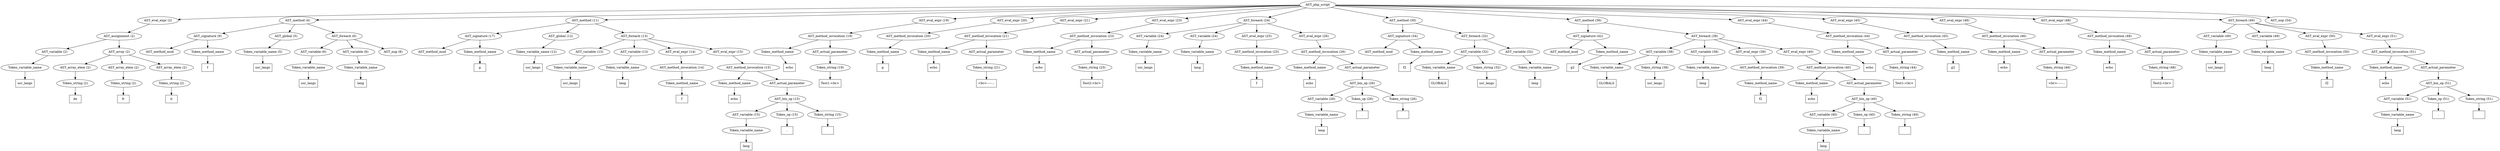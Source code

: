 /*
 * AST in dot format generated by phc -- the PHP compiler
 */

digraph AST {
node_0 [label="AST_php_script"];
node_1 [label="AST_eval_expr (2)"];
node_2 [label="AST_assignment (2)"];
node_3 [label="AST_variable (2)"];
node_4 [label="Token_variable_name"];
node_5 [label="usr_langs", shape=box]
node_4 -> node_5;
node_3 -> node_4;
node_6 [label="AST_array (2)"];
node_7 [label="AST_array_elem (2)"];
node_8 [label="Token_string (2)"];
node_9 [label="de", shape=box]
node_8 -> node_9;
node_7 -> node_8;
node_10 [label="AST_array_elem (2)"];
node_11 [label="Token_string (2)"];
node_12 [label="fr", shape=box]
node_11 -> node_12;
node_10 -> node_11;
node_13 [label="AST_array_elem (2)"];
node_14 [label="Token_string (2)"];
node_15 [label="it", shape=box]
node_14 -> node_15;
node_13 -> node_14;
node_6 -> node_13;
node_6 -> node_10;
node_6 -> node_7;
node_2 -> node_6;
node_2 -> node_3;
node_1 -> node_2;
node_16 [label="AST_method (4)"];
node_17 [label="AST_signature (9)"];
node_18 [label="AST_method_mod"];
node_19 [label="Token_method_name"];
node_20 [label="f", shape=box]
node_19 -> node_20;
node_17 -> node_19;
node_17 -> node_18;
node_21 [label="AST_global (5)"];
node_22 [label="Token_variable_name (5)"];
node_23 [label="usr_langs", shape=box]
node_22 -> node_23;
node_21 -> node_22;
node_24 [label="AST_foreach (6)"];
node_25 [label="AST_variable (6)"];
node_26 [label="Token_variable_name"];
node_27 [label="usr_langs", shape=box]
node_26 -> node_27;
node_25 -> node_26;
node_28 [label="AST_variable (6)"];
node_29 [label="Token_variable_name"];
node_30 [label="lang", shape=box]
node_29 -> node_30;
node_28 -> node_29;
node_31 [label="AST_nop (8)"];
node_24 -> node_31;
node_24 -> node_28;
node_24 -> node_25;
node_16 -> node_24;
node_16 -> node_21;
node_16 -> node_17;
node_32 [label="AST_method (11)"];
node_33 [label="AST_signature (17)"];
node_34 [label="AST_method_mod"];
node_35 [label="Token_method_name"];
node_36 [label="g", shape=box]
node_35 -> node_36;
node_33 -> node_35;
node_33 -> node_34;
node_37 [label="AST_global (12)"];
node_38 [label="Token_variable_name (12)"];
node_39 [label="usr_langs", shape=box]
node_38 -> node_39;
node_37 -> node_38;
node_40 [label="AST_foreach (13)"];
node_41 [label="AST_variable (13)"];
node_42 [label="Token_variable_name"];
node_43 [label="usr_langs", shape=box]
node_42 -> node_43;
node_41 -> node_42;
node_44 [label="AST_variable (13)"];
node_45 [label="Token_variable_name"];
node_46 [label="lang", shape=box]
node_45 -> node_46;
node_44 -> node_45;
node_47 [label="AST_eval_expr (14)"];
node_48 [label="AST_method_invocation (14)"];
node_49 [label="Token_method_name"];
node_50 [label="f", shape=box]
node_49 -> node_50;
node_48 -> node_49;
node_47 -> node_48;
node_51 [label="AST_eval_expr (15)"];
node_52 [label="AST_method_invocation (15)"];
node_53 [label="Token_method_name"];
node_54 [label="echo", shape=box]
node_53 -> node_54;
node_55 [label="AST_actual_parameter"];
node_56 [label="AST_bin_op (15)"];
node_57 [label="AST_variable (15)"];
node_58 [label="Token_variable_name"];
node_59 [label="lang", shape=box]
node_58 -> node_59;
node_57 -> node_58;
node_60 [label="Token_op (15)"];
node_61 [label=".", shape=box]
node_60 -> node_61;
node_62 [label="Token_string (15)"];
node_63 [label=" ", shape=box]
node_62 -> node_63;
node_56 -> node_62;
node_56 -> node_60;
node_56 -> node_57;
node_55 -> node_56;
node_52 -> node_55;
node_52 -> node_53;
node_51 -> node_52;
node_40 -> node_51;
node_40 -> node_47;
node_40 -> node_44;
node_40 -> node_41;
node_32 -> node_40;
node_32 -> node_37;
node_32 -> node_33;
node_64 [label="AST_eval_expr (19)"];
node_65 [label="AST_method_invocation (19)"];
node_66 [label="Token_method_name"];
node_67 [label="echo", shape=box]
node_66 -> node_67;
node_68 [label="AST_actual_parameter"];
node_69 [label="Token_string (19)"];
node_70 [label="Test1:<br>", shape=box]
node_69 -> node_70;
node_68 -> node_69;
node_65 -> node_68;
node_65 -> node_66;
node_64 -> node_65;
node_71 [label="AST_eval_expr (20)"];
node_72 [label="AST_method_invocation (20)"];
node_73 [label="Token_method_name"];
node_74 [label="g", shape=box]
node_73 -> node_74;
node_72 -> node_73;
node_71 -> node_72;
node_75 [label="AST_eval_expr (21)"];
node_76 [label="AST_method_invocation (21)"];
node_77 [label="Token_method_name"];
node_78 [label="echo", shape=box]
node_77 -> node_78;
node_79 [label="AST_actual_parameter"];
node_80 [label="Token_string (21)"];
node_81 [label="<br>------..", shape=box]
node_80 -> node_81;
node_79 -> node_80;
node_76 -> node_79;
node_76 -> node_77;
node_75 -> node_76;
node_82 [label="AST_eval_expr (23)"];
node_83 [label="AST_method_invocation (23)"];
node_84 [label="Token_method_name"];
node_85 [label="echo", shape=box]
node_84 -> node_85;
node_86 [label="AST_actual_parameter"];
node_87 [label="Token_string (23)"];
node_88 [label="Test2:<br>", shape=box]
node_87 -> node_88;
node_86 -> node_87;
node_83 -> node_86;
node_83 -> node_84;
node_82 -> node_83;
node_89 [label="AST_foreach (24)"];
node_90 [label="AST_variable (24)"];
node_91 [label="Token_variable_name"];
node_92 [label="usr_langs", shape=box]
node_91 -> node_92;
node_90 -> node_91;
node_93 [label="AST_variable (24)"];
node_94 [label="Token_variable_name"];
node_95 [label="lang", shape=box]
node_94 -> node_95;
node_93 -> node_94;
node_96 [label="AST_eval_expr (25)"];
node_97 [label="AST_method_invocation (25)"];
node_98 [label="Token_method_name"];
node_99 [label="f", shape=box]
node_98 -> node_99;
node_97 -> node_98;
node_96 -> node_97;
node_100 [label="AST_eval_expr (26)"];
node_101 [label="AST_method_invocation (26)"];
node_102 [label="Token_method_name"];
node_103 [label="echo", shape=box]
node_102 -> node_103;
node_104 [label="AST_actual_parameter"];
node_105 [label="AST_bin_op (26)"];
node_106 [label="AST_variable (26)"];
node_107 [label="Token_variable_name"];
node_108 [label="lang", shape=box]
node_107 -> node_108;
node_106 -> node_107;
node_109 [label="Token_op (26)"];
node_110 [label=".", shape=box]
node_109 -> node_110;
node_111 [label="Token_string (26)"];
node_112 [label=" ", shape=box]
node_111 -> node_112;
node_105 -> node_111;
node_105 -> node_109;
node_105 -> node_106;
node_104 -> node_105;
node_101 -> node_104;
node_101 -> node_102;
node_100 -> node_101;
node_89 -> node_100;
node_89 -> node_96;
node_89 -> node_93;
node_89 -> node_90;
node_113 [label="AST_method (30)"];
node_114 [label="AST_signature (34)"];
node_115 [label="AST_method_mod"];
node_116 [label="Token_method_name"];
node_117 [label="f2", shape=box]
node_116 -> node_117;
node_114 -> node_116;
node_114 -> node_115;
node_118 [label="AST_foreach (32)"];
node_119 [label="AST_variable (32)"];
node_120 [label="Token_variable_name"];
node_121 [label="GLOBALS", shape=box]
node_120 -> node_121;
node_122 [label="Token_string (32)"];
node_123 [label="usr_langs", shape=box]
node_122 -> node_123;
node_119 -> node_122;
node_119 -> node_120;
node_124 [label="AST_variable (32)"];
node_125 [label="Token_variable_name"];
node_126 [label="lang", shape=box]
node_125 -> node_126;
node_124 -> node_125;
node_118 -> node_124;
node_118 -> node_119;
node_113 -> node_118;
node_113 -> node_114;
node_127 [label="AST_method (36)"];
node_128 [label="AST_signature (42)"];
node_129 [label="AST_method_mod"];
node_130 [label="Token_method_name"];
node_131 [label="g2", shape=box]
node_130 -> node_131;
node_128 -> node_130;
node_128 -> node_129;
node_132 [label="AST_foreach (38)"];
node_133 [label="AST_variable (38)"];
node_134 [label="Token_variable_name"];
node_135 [label="GLOBALS", shape=box]
node_134 -> node_135;
node_136 [label="Token_string (38)"];
node_137 [label="usr_langs", shape=box]
node_136 -> node_137;
node_133 -> node_136;
node_133 -> node_134;
node_138 [label="AST_variable (38)"];
node_139 [label="Token_variable_name"];
node_140 [label="lang", shape=box]
node_139 -> node_140;
node_138 -> node_139;
node_141 [label="AST_eval_expr (39)"];
node_142 [label="AST_method_invocation (39)"];
node_143 [label="Token_method_name"];
node_144 [label="f2", shape=box]
node_143 -> node_144;
node_142 -> node_143;
node_141 -> node_142;
node_145 [label="AST_eval_expr (40)"];
node_146 [label="AST_method_invocation (40)"];
node_147 [label="Token_method_name"];
node_148 [label="echo", shape=box]
node_147 -> node_148;
node_149 [label="AST_actual_parameter"];
node_150 [label="AST_bin_op (40)"];
node_151 [label="AST_variable (40)"];
node_152 [label="Token_variable_name"];
node_153 [label="lang", shape=box]
node_152 -> node_153;
node_151 -> node_152;
node_154 [label="Token_op (40)"];
node_155 [label=".", shape=box]
node_154 -> node_155;
node_156 [label="Token_string (40)"];
node_157 [label=" ", shape=box]
node_156 -> node_157;
node_150 -> node_156;
node_150 -> node_154;
node_150 -> node_151;
node_149 -> node_150;
node_146 -> node_149;
node_146 -> node_147;
node_145 -> node_146;
node_132 -> node_145;
node_132 -> node_141;
node_132 -> node_138;
node_132 -> node_133;
node_127 -> node_132;
node_127 -> node_128;
node_158 [label="AST_eval_expr (44)"];
node_159 [label="AST_method_invocation (44)"];
node_160 [label="Token_method_name"];
node_161 [label="echo", shape=box]
node_160 -> node_161;
node_162 [label="AST_actual_parameter"];
node_163 [label="Token_string (44)"];
node_164 [label="Test1:<br>", shape=box]
node_163 -> node_164;
node_162 -> node_163;
node_159 -> node_162;
node_159 -> node_160;
node_158 -> node_159;
node_165 [label="AST_eval_expr (45)"];
node_166 [label="AST_method_invocation (45)"];
node_167 [label="Token_method_name"];
node_168 [label="g2", shape=box]
node_167 -> node_168;
node_166 -> node_167;
node_165 -> node_166;
node_169 [label="AST_eval_expr (46)"];
node_170 [label="AST_method_invocation (46)"];
node_171 [label="Token_method_name"];
node_172 [label="echo", shape=box]
node_171 -> node_172;
node_173 [label="AST_actual_parameter"];
node_174 [label="Token_string (46)"];
node_175 [label="<br>------..", shape=box]
node_174 -> node_175;
node_173 -> node_174;
node_170 -> node_173;
node_170 -> node_171;
node_169 -> node_170;
node_176 [label="AST_eval_expr (48)"];
node_177 [label="AST_method_invocation (48)"];
node_178 [label="Token_method_name"];
node_179 [label="echo", shape=box]
node_178 -> node_179;
node_180 [label="AST_actual_parameter"];
node_181 [label="Token_string (48)"];
node_182 [label="Test2:<br>", shape=box]
node_181 -> node_182;
node_180 -> node_181;
node_177 -> node_180;
node_177 -> node_178;
node_176 -> node_177;
node_183 [label="AST_foreach (49)"];
node_184 [label="AST_variable (49)"];
node_185 [label="Token_variable_name"];
node_186 [label="usr_langs", shape=box]
node_185 -> node_186;
node_184 -> node_185;
node_187 [label="AST_variable (49)"];
node_188 [label="Token_variable_name"];
node_189 [label="lang", shape=box]
node_188 -> node_189;
node_187 -> node_188;
node_190 [label="AST_eval_expr (50)"];
node_191 [label="AST_method_invocation (50)"];
node_192 [label="Token_method_name"];
node_193 [label="f2", shape=box]
node_192 -> node_193;
node_191 -> node_192;
node_190 -> node_191;
node_194 [label="AST_eval_expr (51)"];
node_195 [label="AST_method_invocation (51)"];
node_196 [label="Token_method_name"];
node_197 [label="echo", shape=box]
node_196 -> node_197;
node_198 [label="AST_actual_parameter"];
node_199 [label="AST_bin_op (51)"];
node_200 [label="AST_variable (51)"];
node_201 [label="Token_variable_name"];
node_202 [label="lang", shape=box]
node_201 -> node_202;
node_200 -> node_201;
node_203 [label="Token_op (51)"];
node_204 [label=".", shape=box]
node_203 -> node_204;
node_205 [label="Token_string (51)"];
node_206 [label=" ", shape=box]
node_205 -> node_206;
node_199 -> node_205;
node_199 -> node_203;
node_199 -> node_200;
node_198 -> node_199;
node_195 -> node_198;
node_195 -> node_196;
node_194 -> node_195;
node_183 -> node_194;
node_183 -> node_190;
node_183 -> node_187;
node_183 -> node_184;
node_207 [label="AST_nop (54)"];
node_0 -> node_207;
node_0 -> node_183;
node_0 -> node_176;
node_0 -> node_169;
node_0 -> node_165;
node_0 -> node_158;
node_0 -> node_127;
node_0 -> node_113;
node_0 -> node_89;
node_0 -> node_82;
node_0 -> node_75;
node_0 -> node_71;
node_0 -> node_64;
node_0 -> node_32;
node_0 -> node_16;
node_0 -> node_1;
}
